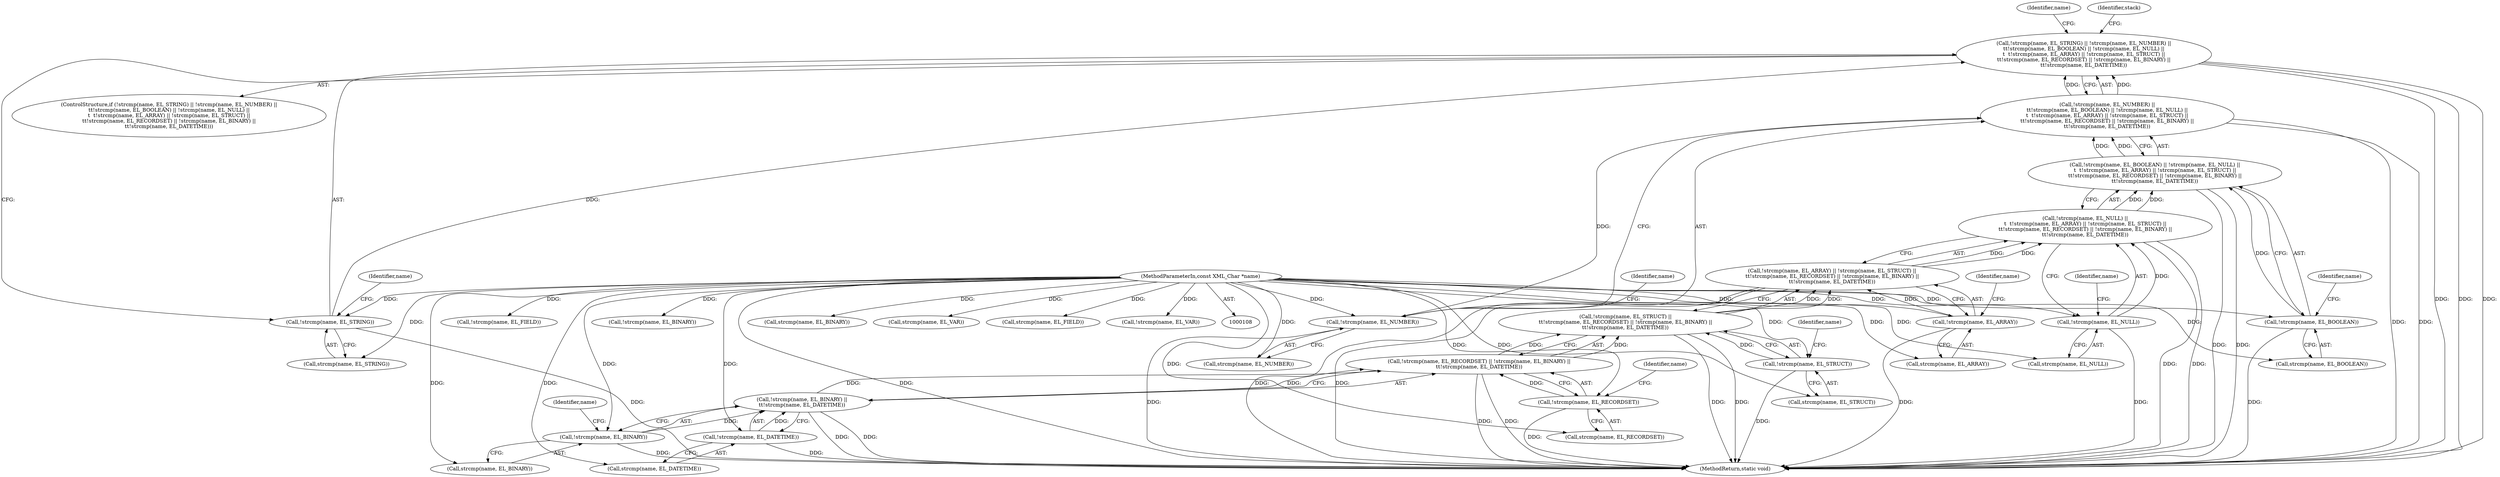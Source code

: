 digraph "0_php-src_a14fdb9746262549bbbb96abb87338bacd147e1b?w=1_0@API" {
"1000134" [label="(Call,!strcmp(name, EL_STRING) || !strcmp(name, EL_NUMBER) ||\n\t\t!strcmp(name, EL_BOOLEAN) || !strcmp(name, EL_NULL) ||\n\t  \t!strcmp(name, EL_ARRAY) || !strcmp(name, EL_STRUCT) ||\n\t\t!strcmp(name, EL_RECORDSET) || !strcmp(name, EL_BINARY) ||\n\t\t!strcmp(name, EL_DATETIME))"];
"1000135" [label="(Call,!strcmp(name, EL_STRING))"];
"1000110" [label="(MethodParameterIn,const XML_Char *name)"];
"1000139" [label="(Call,!strcmp(name, EL_NUMBER) ||\n\t\t!strcmp(name, EL_BOOLEAN) || !strcmp(name, EL_NULL) ||\n\t  \t!strcmp(name, EL_ARRAY) || !strcmp(name, EL_STRUCT) ||\n\t\t!strcmp(name, EL_RECORDSET) || !strcmp(name, EL_BINARY) ||\n\t\t!strcmp(name, EL_DATETIME))"];
"1000140" [label="(Call,!strcmp(name, EL_NUMBER))"];
"1000144" [label="(Call,!strcmp(name, EL_BOOLEAN) || !strcmp(name, EL_NULL) ||\n\t  \t!strcmp(name, EL_ARRAY) || !strcmp(name, EL_STRUCT) ||\n\t\t!strcmp(name, EL_RECORDSET) || !strcmp(name, EL_BINARY) ||\n\t\t!strcmp(name, EL_DATETIME))"];
"1000145" [label="(Call,!strcmp(name, EL_BOOLEAN))"];
"1000149" [label="(Call,!strcmp(name, EL_NULL) ||\n\t  \t!strcmp(name, EL_ARRAY) || !strcmp(name, EL_STRUCT) ||\n\t\t!strcmp(name, EL_RECORDSET) || !strcmp(name, EL_BINARY) ||\n\t\t!strcmp(name, EL_DATETIME))"];
"1000150" [label="(Call,!strcmp(name, EL_NULL))"];
"1000154" [label="(Call,!strcmp(name, EL_ARRAY) || !strcmp(name, EL_STRUCT) ||\n\t\t!strcmp(name, EL_RECORDSET) || !strcmp(name, EL_BINARY) ||\n\t\t!strcmp(name, EL_DATETIME))"];
"1000155" [label="(Call,!strcmp(name, EL_ARRAY))"];
"1000159" [label="(Call,!strcmp(name, EL_STRUCT) ||\n\t\t!strcmp(name, EL_RECORDSET) || !strcmp(name, EL_BINARY) ||\n\t\t!strcmp(name, EL_DATETIME))"];
"1000160" [label="(Call,!strcmp(name, EL_STRUCT))"];
"1000164" [label="(Call,!strcmp(name, EL_RECORDSET) || !strcmp(name, EL_BINARY) ||\n\t\t!strcmp(name, EL_DATETIME))"];
"1000165" [label="(Call,!strcmp(name, EL_RECORDSET))"];
"1000169" [label="(Call,!strcmp(name, EL_BINARY) ||\n\t\t!strcmp(name, EL_DATETIME))"];
"1000170" [label="(Call,!strcmp(name, EL_BINARY))"];
"1000174" [label="(Call,!strcmp(name, EL_DATETIME))"];
"1000139" [label="(Call,!strcmp(name, EL_NUMBER) ||\n\t\t!strcmp(name, EL_BOOLEAN) || !strcmp(name, EL_NULL) ||\n\t  \t!strcmp(name, EL_ARRAY) || !strcmp(name, EL_STRUCT) ||\n\t\t!strcmp(name, EL_RECORDSET) || !strcmp(name, EL_BINARY) ||\n\t\t!strcmp(name, EL_DATETIME))"];
"1000166" [label="(Call,strcmp(name, EL_RECORDSET))"];
"1000175" [label="(Call,strcmp(name, EL_DATETIME))"];
"1000562" [label="(Call,!strcmp(name, EL_FIELD))"];
"1000151" [label="(Call,strcmp(name, EL_NULL))"];
"1000167" [label="(Identifier,name)"];
"1000545" [label="(Identifier,name)"];
"1000180" [label="(Identifier,stack)"];
"1000155" [label="(Call,!strcmp(name, EL_ARRAY))"];
"1000157" [label="(Identifier,name)"];
"1000141" [label="(Call,strcmp(name, EL_NUMBER))"];
"1000171" [label="(Call,strcmp(name, EL_BINARY))"];
"1000140" [label="(Call,!strcmp(name, EL_NUMBER))"];
"1000213" [label="(Call,!strcmp(name, EL_BINARY))"];
"1000165" [label="(Call,!strcmp(name, EL_RECORDSET))"];
"1000110" [label="(MethodParameterIn,const XML_Char *name)"];
"1000161" [label="(Call,strcmp(name, EL_STRUCT))"];
"1000142" [label="(Identifier,name)"];
"1000156" [label="(Call,strcmp(name, EL_ARRAY))"];
"1000164" [label="(Call,!strcmp(name, EL_RECORDSET) || !strcmp(name, EL_BINARY) ||\n\t\t!strcmp(name, EL_DATETIME))"];
"1000136" [label="(Call,strcmp(name, EL_STRING))"];
"1000160" [label="(Call,!strcmp(name, EL_STRUCT))"];
"1000135" [label="(Call,!strcmp(name, EL_STRING))"];
"1000214" [label="(Call,strcmp(name, EL_BINARY))"];
"1000147" [label="(Identifier,name)"];
"1000169" [label="(Call,!strcmp(name, EL_BINARY) ||\n\t\t!strcmp(name, EL_DATETIME))"];
"1000146" [label="(Call,strcmp(name, EL_BOOLEAN))"];
"1000133" [label="(ControlStructure,if (!strcmp(name, EL_STRING) || !strcmp(name, EL_NUMBER) ||\n\t\t!strcmp(name, EL_BOOLEAN) || !strcmp(name, EL_NULL) ||\n\t  \t!strcmp(name, EL_ARRAY) || !strcmp(name, EL_STRUCT) ||\n\t\t!strcmp(name, EL_RECORDSET) || !strcmp(name, EL_BINARY) ||\n\t\t!strcmp(name, EL_DATETIME)))"];
"1000159" [label="(Call,!strcmp(name, EL_STRUCT) ||\n\t\t!strcmp(name, EL_RECORDSET) || !strcmp(name, EL_BINARY) ||\n\t\t!strcmp(name, EL_DATETIME))"];
"1000544" [label="(Call,strcmp(name, EL_VAR))"];
"1000162" [label="(Identifier,name)"];
"1000580" [label="(MethodReturn,static void)"];
"1000563" [label="(Call,strcmp(name, EL_FIELD))"];
"1000149" [label="(Call,!strcmp(name, EL_NULL) ||\n\t  \t!strcmp(name, EL_ARRAY) || !strcmp(name, EL_STRUCT) ||\n\t\t!strcmp(name, EL_RECORDSET) || !strcmp(name, EL_BINARY) ||\n\t\t!strcmp(name, EL_DATETIME))"];
"1000154" [label="(Call,!strcmp(name, EL_ARRAY) || !strcmp(name, EL_STRUCT) ||\n\t\t!strcmp(name, EL_RECORDSET) || !strcmp(name, EL_BINARY) ||\n\t\t!strcmp(name, EL_DATETIME))"];
"1000176" [label="(Identifier,name)"];
"1000134" [label="(Call,!strcmp(name, EL_STRING) || !strcmp(name, EL_NUMBER) ||\n\t\t!strcmp(name, EL_BOOLEAN) || !strcmp(name, EL_NULL) ||\n\t  \t!strcmp(name, EL_ARRAY) || !strcmp(name, EL_STRUCT) ||\n\t\t!strcmp(name, EL_RECORDSET) || !strcmp(name, EL_BINARY) ||\n\t\t!strcmp(name, EL_DATETIME))"];
"1000170" [label="(Call,!strcmp(name, EL_BINARY))"];
"1000174" [label="(Call,!strcmp(name, EL_DATETIME))"];
"1000152" [label="(Identifier,name)"];
"1000145" [label="(Call,!strcmp(name, EL_BOOLEAN))"];
"1000150" [label="(Call,!strcmp(name, EL_NULL))"];
"1000543" [label="(Call,!strcmp(name, EL_VAR))"];
"1000172" [label="(Identifier,name)"];
"1000144" [label="(Call,!strcmp(name, EL_BOOLEAN) || !strcmp(name, EL_NULL) ||\n\t  \t!strcmp(name, EL_ARRAY) || !strcmp(name, EL_STRUCT) ||\n\t\t!strcmp(name, EL_RECORDSET) || !strcmp(name, EL_BINARY) ||\n\t\t!strcmp(name, EL_DATETIME))"];
"1000134" -> "1000133"  [label="AST: "];
"1000134" -> "1000135"  [label="CFG: "];
"1000134" -> "1000139"  [label="CFG: "];
"1000135" -> "1000134"  [label="AST: "];
"1000139" -> "1000134"  [label="AST: "];
"1000180" -> "1000134"  [label="CFG: "];
"1000545" -> "1000134"  [label="CFG: "];
"1000134" -> "1000580"  [label="DDG: "];
"1000134" -> "1000580"  [label="DDG: "];
"1000134" -> "1000580"  [label="DDG: "];
"1000135" -> "1000134"  [label="DDG: "];
"1000139" -> "1000134"  [label="DDG: "];
"1000139" -> "1000134"  [label="DDG: "];
"1000135" -> "1000136"  [label="CFG: "];
"1000136" -> "1000135"  [label="AST: "];
"1000142" -> "1000135"  [label="CFG: "];
"1000135" -> "1000580"  [label="DDG: "];
"1000110" -> "1000135"  [label="DDG: "];
"1000110" -> "1000108"  [label="AST: "];
"1000110" -> "1000580"  [label="DDG: "];
"1000110" -> "1000136"  [label="DDG: "];
"1000110" -> "1000140"  [label="DDG: "];
"1000110" -> "1000141"  [label="DDG: "];
"1000110" -> "1000145"  [label="DDG: "];
"1000110" -> "1000146"  [label="DDG: "];
"1000110" -> "1000150"  [label="DDG: "];
"1000110" -> "1000151"  [label="DDG: "];
"1000110" -> "1000155"  [label="DDG: "];
"1000110" -> "1000156"  [label="DDG: "];
"1000110" -> "1000160"  [label="DDG: "];
"1000110" -> "1000161"  [label="DDG: "];
"1000110" -> "1000165"  [label="DDG: "];
"1000110" -> "1000166"  [label="DDG: "];
"1000110" -> "1000170"  [label="DDG: "];
"1000110" -> "1000171"  [label="DDG: "];
"1000110" -> "1000174"  [label="DDG: "];
"1000110" -> "1000175"  [label="DDG: "];
"1000110" -> "1000213"  [label="DDG: "];
"1000110" -> "1000214"  [label="DDG: "];
"1000110" -> "1000543"  [label="DDG: "];
"1000110" -> "1000544"  [label="DDG: "];
"1000110" -> "1000562"  [label="DDG: "];
"1000110" -> "1000563"  [label="DDG: "];
"1000139" -> "1000140"  [label="CFG: "];
"1000139" -> "1000144"  [label="CFG: "];
"1000140" -> "1000139"  [label="AST: "];
"1000144" -> "1000139"  [label="AST: "];
"1000139" -> "1000580"  [label="DDG: "];
"1000139" -> "1000580"  [label="DDG: "];
"1000140" -> "1000139"  [label="DDG: "];
"1000144" -> "1000139"  [label="DDG: "];
"1000144" -> "1000139"  [label="DDG: "];
"1000140" -> "1000141"  [label="CFG: "];
"1000141" -> "1000140"  [label="AST: "];
"1000147" -> "1000140"  [label="CFG: "];
"1000140" -> "1000580"  [label="DDG: "];
"1000144" -> "1000145"  [label="CFG: "];
"1000144" -> "1000149"  [label="CFG: "];
"1000145" -> "1000144"  [label="AST: "];
"1000149" -> "1000144"  [label="AST: "];
"1000144" -> "1000580"  [label="DDG: "];
"1000144" -> "1000580"  [label="DDG: "];
"1000145" -> "1000144"  [label="DDG: "];
"1000149" -> "1000144"  [label="DDG: "];
"1000149" -> "1000144"  [label="DDG: "];
"1000145" -> "1000146"  [label="CFG: "];
"1000146" -> "1000145"  [label="AST: "];
"1000152" -> "1000145"  [label="CFG: "];
"1000145" -> "1000580"  [label="DDG: "];
"1000149" -> "1000150"  [label="CFG: "];
"1000149" -> "1000154"  [label="CFG: "];
"1000150" -> "1000149"  [label="AST: "];
"1000154" -> "1000149"  [label="AST: "];
"1000149" -> "1000580"  [label="DDG: "];
"1000149" -> "1000580"  [label="DDG: "];
"1000150" -> "1000149"  [label="DDG: "];
"1000154" -> "1000149"  [label="DDG: "];
"1000154" -> "1000149"  [label="DDG: "];
"1000150" -> "1000151"  [label="CFG: "];
"1000151" -> "1000150"  [label="AST: "];
"1000157" -> "1000150"  [label="CFG: "];
"1000150" -> "1000580"  [label="DDG: "];
"1000154" -> "1000155"  [label="CFG: "];
"1000154" -> "1000159"  [label="CFG: "];
"1000155" -> "1000154"  [label="AST: "];
"1000159" -> "1000154"  [label="AST: "];
"1000154" -> "1000580"  [label="DDG: "];
"1000154" -> "1000580"  [label="DDG: "];
"1000155" -> "1000154"  [label="DDG: "];
"1000159" -> "1000154"  [label="DDG: "];
"1000159" -> "1000154"  [label="DDG: "];
"1000155" -> "1000156"  [label="CFG: "];
"1000156" -> "1000155"  [label="AST: "];
"1000162" -> "1000155"  [label="CFG: "];
"1000155" -> "1000580"  [label="DDG: "];
"1000159" -> "1000160"  [label="CFG: "];
"1000159" -> "1000164"  [label="CFG: "];
"1000160" -> "1000159"  [label="AST: "];
"1000164" -> "1000159"  [label="AST: "];
"1000159" -> "1000580"  [label="DDG: "];
"1000159" -> "1000580"  [label="DDG: "];
"1000160" -> "1000159"  [label="DDG: "];
"1000164" -> "1000159"  [label="DDG: "];
"1000164" -> "1000159"  [label="DDG: "];
"1000160" -> "1000161"  [label="CFG: "];
"1000161" -> "1000160"  [label="AST: "];
"1000167" -> "1000160"  [label="CFG: "];
"1000160" -> "1000580"  [label="DDG: "];
"1000164" -> "1000165"  [label="CFG: "];
"1000164" -> "1000169"  [label="CFG: "];
"1000165" -> "1000164"  [label="AST: "];
"1000169" -> "1000164"  [label="AST: "];
"1000164" -> "1000580"  [label="DDG: "];
"1000164" -> "1000580"  [label="DDG: "];
"1000165" -> "1000164"  [label="DDG: "];
"1000169" -> "1000164"  [label="DDG: "];
"1000169" -> "1000164"  [label="DDG: "];
"1000165" -> "1000166"  [label="CFG: "];
"1000166" -> "1000165"  [label="AST: "];
"1000172" -> "1000165"  [label="CFG: "];
"1000165" -> "1000580"  [label="DDG: "];
"1000169" -> "1000170"  [label="CFG: "];
"1000169" -> "1000174"  [label="CFG: "];
"1000170" -> "1000169"  [label="AST: "];
"1000174" -> "1000169"  [label="AST: "];
"1000169" -> "1000580"  [label="DDG: "];
"1000169" -> "1000580"  [label="DDG: "];
"1000170" -> "1000169"  [label="DDG: "];
"1000174" -> "1000169"  [label="DDG: "];
"1000170" -> "1000171"  [label="CFG: "];
"1000171" -> "1000170"  [label="AST: "];
"1000176" -> "1000170"  [label="CFG: "];
"1000170" -> "1000580"  [label="DDG: "];
"1000174" -> "1000175"  [label="CFG: "];
"1000175" -> "1000174"  [label="AST: "];
"1000174" -> "1000580"  [label="DDG: "];
}
